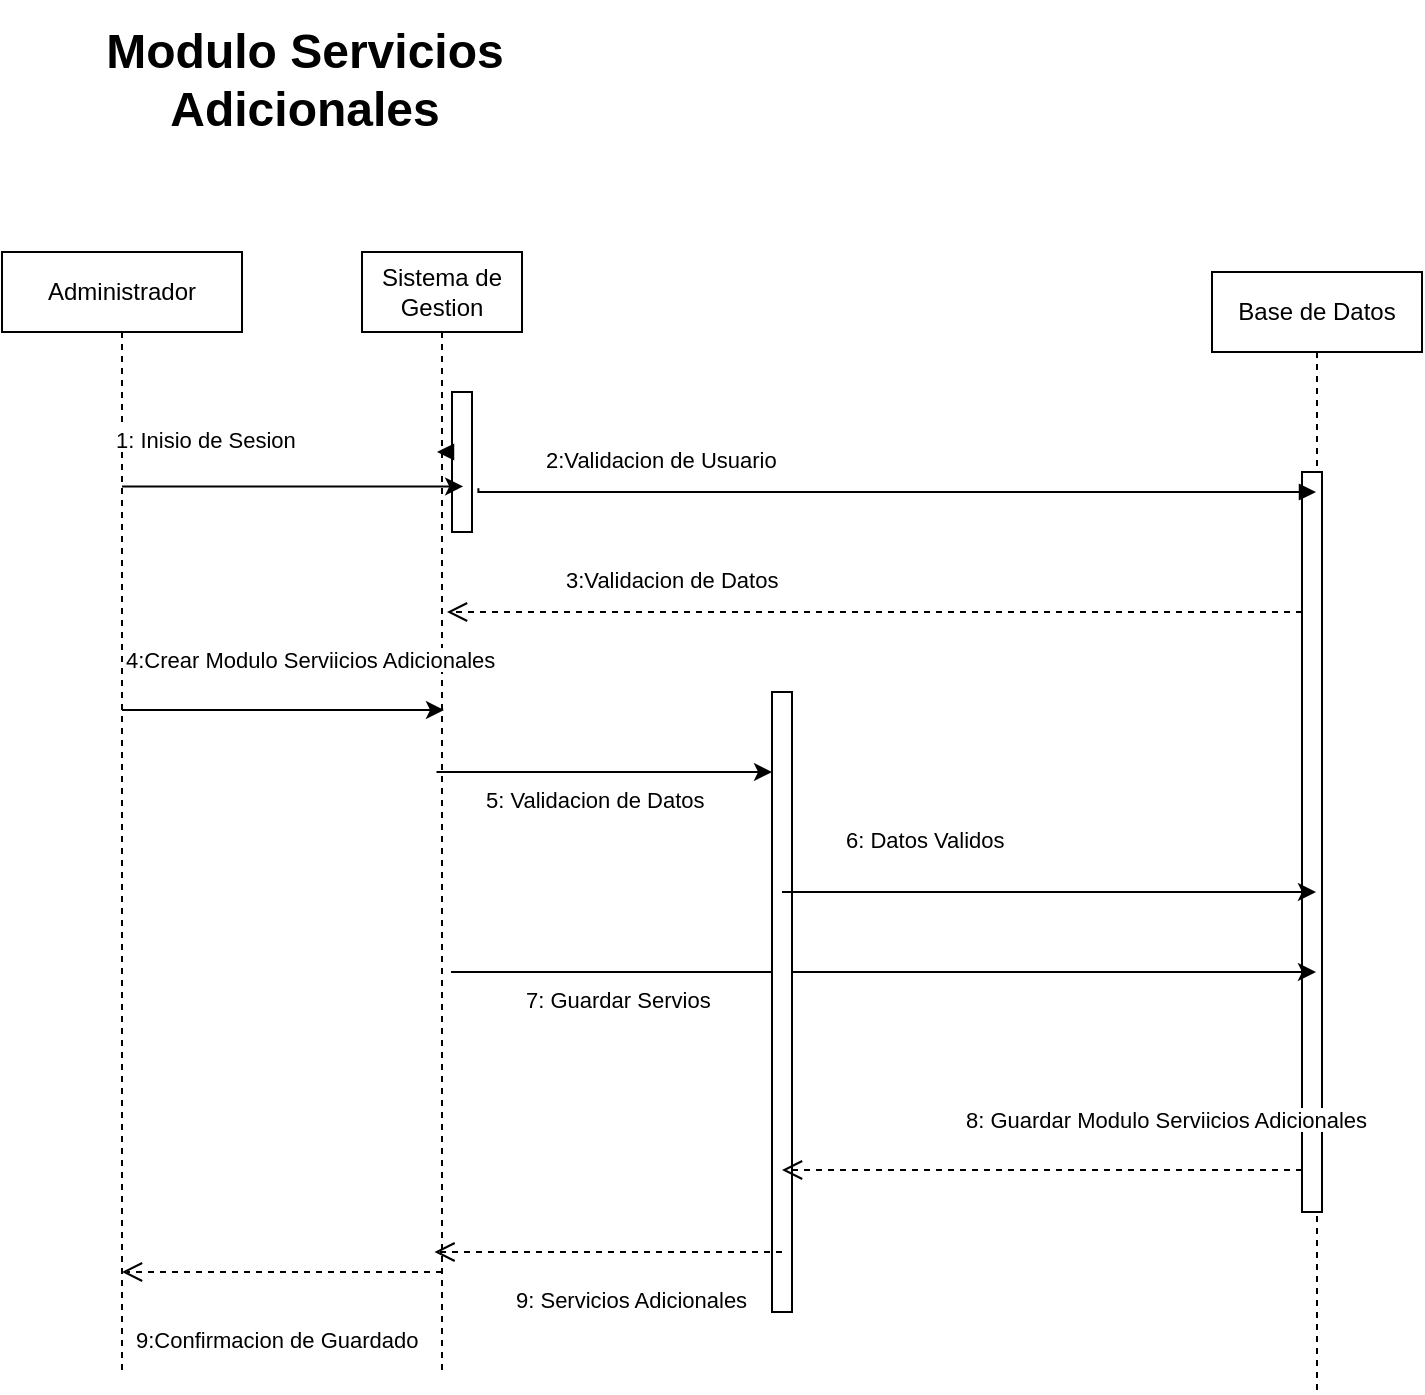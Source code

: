 <mxfile version="27.0.9">
  <diagram name="Página-1" id="WIoXeTXAM1a2KnpHFYu_">
    <mxGraphModel dx="692" dy="564" grid="1" gridSize="10" guides="1" tooltips="1" connect="1" arrows="1" fold="1" page="1" pageScale="1" pageWidth="827" pageHeight="1169" math="0" shadow="0">
      <root>
        <mxCell id="0" />
        <mxCell id="1" parent="0" />
        <mxCell id="eVwDZtd8xIqw3e3JelcS-1" value="&lt;font style=&quot;vertical-align: inherit;&quot;&gt;&lt;font style=&quot;vertical-align: inherit;&quot;&gt;Administrador&lt;/font&gt;&lt;/font&gt;" style="shape=umlLifeline;perimeter=lifelinePerimeter;whiteSpace=wrap;html=1;container=0;dropTarget=0;collapsible=0;recursiveResize=0;outlineConnect=0;portConstraint=eastwest;newEdgeStyle={&quot;edgeStyle&quot;:&quot;elbowEdgeStyle&quot;,&quot;elbow&quot;:&quot;vertical&quot;,&quot;curved&quot;:0,&quot;rounded&quot;:0};" vertex="1" parent="1">
          <mxGeometry x="220" y="286" width="120" height="560" as="geometry" />
        </mxCell>
        <mxCell id="eVwDZtd8xIqw3e3JelcS-2" value="Sistema de Gestion" style="shape=umlLifeline;perimeter=lifelinePerimeter;whiteSpace=wrap;html=1;container=0;dropTarget=0;collapsible=0;recursiveResize=0;outlineConnect=0;portConstraint=eastwest;newEdgeStyle={&quot;edgeStyle&quot;:&quot;elbowEdgeStyle&quot;,&quot;elbow&quot;:&quot;vertical&quot;,&quot;curved&quot;:0,&quot;rounded&quot;:0};" vertex="1" parent="1">
          <mxGeometry x="400" y="286" width="80" height="560" as="geometry" />
        </mxCell>
        <mxCell id="eVwDZtd8xIqw3e3JelcS-3" value="&lt;span style=&quot;color: rgba(0, 0, 0, 0); font-family: monospace; font-size: 0px; text-align: start;&quot;&gt;%3CmxGraphModel%3E%3Croot%3E%3CmxCell%20id%3D%220%22%2F%3E%3CmxCell%20id%3D%221%22%20parent%3D%220%22%2F%3E%3CmxCell%20id%3D%222%22%20value%3D%229%3AAgenda%20Disponible%22%20style%3D%22html%3D1%3BverticalAlign%3Dbottom%3BendArrow%3Dopen%3Bdashed%3D1%3BendSize%3D8%3BedgeStyle%3DelbowEdgeStyle%3Belbow%3Dhorizontal%3Bcurved%3D0%3Brounded%3D0%3BexitX%3D0.5%3BexitY%3D0.885%3BexitDx%3D0%3BexitDy%3D0%3BexitPerimeter%3D0%3BentryX%3D0.545%3BentryY%3D0.885%3BentryDx%3D0%3BentryDy%3D0%3BentryPerimeter%3D0%3B%22%20edge%3D%221%22%20parent%3D%221%22%3E%3CmxGeometry%20relative%3D%221%22%20as%3D%22geometry%22%3E%3CmxPoint%20x%3D%221030%22%20y%3D%22900%22%20as%3D%22targetPoint%22%2F%3E%3CArray%20as%3D%22points%22%3E%3CmxPoint%20x%3D%221135%22%20y%3D%22900%22%2F%3E%3C%2FArray%3E%3CmxPoint%20x%3D%221240%22%20y%3D%22900%22%20as%3D%22sourcePoint%22%2F%3E%3CmxPoint%20as%3D%22offset%22%2F%3E%3C%2FmxGeometry%3E%3C%2FmxCell%3E%3C%2Froot%3E%3C%2FmxGraphModel%3E&lt;/span&gt;" style="html=1;points=[];perimeter=orthogonalPerimeter;outlineConnect=0;targetShapes=umlLifeline;portConstraint=eastwest;newEdgeStyle={&quot;edgeStyle&quot;:&quot;elbowEdgeStyle&quot;,&quot;elbow&quot;:&quot;vertical&quot;,&quot;curved&quot;:0,&quot;rounded&quot;:0};" vertex="1" parent="eVwDZtd8xIqw3e3JelcS-2">
          <mxGeometry x="45" y="70" width="10" height="70" as="geometry" />
        </mxCell>
        <mxCell id="eVwDZtd8xIqw3e3JelcS-4" value="&lt;font style=&quot;vertical-align: inherit;&quot;&gt;&lt;font style=&quot;vertical-align: inherit;&quot;&gt;&lt;font style=&quot;vertical-align: inherit;&quot;&gt;&lt;font style=&quot;vertical-align: inherit;&quot;&gt;Base de Datos&lt;/font&gt;&lt;/font&gt;&lt;/font&gt;&lt;/font&gt;" style="shape=umlLifeline;perimeter=lifelinePerimeter;whiteSpace=wrap;html=1;container=0;dropTarget=0;collapsible=0;recursiveResize=0;outlineConnect=0;portConstraint=eastwest;newEdgeStyle={&quot;edgeStyle&quot;:&quot;elbowEdgeStyle&quot;,&quot;elbow&quot;:&quot;vertical&quot;,&quot;curved&quot;:0,&quot;rounded&quot;:0};" vertex="1" parent="1">
          <mxGeometry x="825" y="296" width="105" height="560" as="geometry" />
        </mxCell>
        <mxCell id="eVwDZtd8xIqw3e3JelcS-5" value="" style="html=1;points=[];perimeter=orthogonalPerimeter;outlineConnect=0;targetShapes=umlLifeline;portConstraint=eastwest;newEdgeStyle={&quot;edgeStyle&quot;:&quot;elbowEdgeStyle&quot;,&quot;elbow&quot;:&quot;vertical&quot;,&quot;curved&quot;:0,&quot;rounded&quot;:0};" vertex="1" parent="eVwDZtd8xIqw3e3JelcS-4">
          <mxGeometry x="45" y="100" width="10" height="370" as="geometry" />
        </mxCell>
        <mxCell id="eVwDZtd8xIqw3e3JelcS-6" value="" style="html=1;verticalAlign=bottom;endArrow=block;edgeStyle=elbowEdgeStyle;elbow=vertical;curved=0;rounded=0;exitX=0.916;exitY=0.952;exitDx=0;exitDy=0;exitPerimeter=0;" edge="1" parent="1" source="eVwDZtd8xIqw3e3JelcS-9" target="eVwDZtd8xIqw3e3JelcS-4">
          <mxGeometry relative="1" as="geometry">
            <mxPoint x="475" y="386" as="sourcePoint" />
            <Array as="points">
              <mxPoint x="565" y="406" />
            </Array>
            <mxPoint x="645" y="386" as="targetPoint" />
          </mxGeometry>
        </mxCell>
        <mxCell id="eVwDZtd8xIqw3e3JelcS-7" value="&lt;div style=&quot;text-align: center;&quot;&gt;&lt;span style=&quot;font-size: 11px; text-wrap: nowrap; background-color: rgb(255, 255, 255);&quot;&gt;&lt;font style=&quot;vertical-align: inherit;&quot;&gt;&lt;font style=&quot;vertical-align: inherit;&quot;&gt;2:Validacion de Usuario&lt;/font&gt;&lt;/font&gt;&lt;/span&gt;&lt;/div&gt;" style="text;whiteSpace=wrap;html=1;" vertex="1" parent="1">
          <mxGeometry x="490" y="376" width="110" height="40" as="geometry" />
        </mxCell>
        <mxCell id="eVwDZtd8xIqw3e3JelcS-8" value="" style="html=1;verticalAlign=bottom;endArrow=block;edgeStyle=elbowEdgeStyle;elbow=vertical;curved=0;rounded=0;" edge="1" parent="1" source="eVwDZtd8xIqw3e3JelcS-2" target="eVwDZtd8xIqw3e3JelcS-9">
          <mxGeometry relative="1" as="geometry">
            <mxPoint x="455" y="386" as="sourcePoint" />
            <Array as="points" />
            <mxPoint x="625" y="386" as="targetPoint" />
          </mxGeometry>
        </mxCell>
        <mxCell id="eVwDZtd8xIqw3e3JelcS-9" value="&lt;div style=&quot;text-align: center;&quot;&gt;&lt;span style=&quot;font-size: 11px; text-wrap: nowrap; background-color: rgb(255, 255, 255);&quot;&gt;&lt;font style=&quot;vertical-align: inherit;&quot;&gt;&lt;font style=&quot;vertical-align: inherit;&quot;&gt;&lt;font style=&quot;vertical-align: inherit;&quot;&gt;&lt;font style=&quot;vertical-align: inherit;&quot;&gt;1: Inisio de Sesion&lt;/font&gt;&lt;/font&gt;&lt;/font&gt;&lt;/font&gt;&lt;/span&gt;&lt;/div&gt;" style="text;whiteSpace=wrap;html=1;" vertex="1" parent="1">
          <mxGeometry x="275" y="366" width="200" height="40" as="geometry" />
        </mxCell>
        <mxCell id="eVwDZtd8xIqw3e3JelcS-10" value="" style="html=1;verticalAlign=bottom;endArrow=open;dashed=1;endSize=8;edgeStyle=elbowEdgeStyle;elbow=horizontal;curved=0;rounded=0;" edge="1" parent="1" source="eVwDZtd8xIqw3e3JelcS-5">
          <mxGeometry x="-0.005" y="-20" relative="1" as="geometry">
            <mxPoint x="442.5" y="466" as="targetPoint" />
            <Array as="points">
              <mxPoint x="537.5" y="466" />
            </Array>
            <mxPoint x="637.5" y="466" as="sourcePoint" />
            <mxPoint as="offset" />
          </mxGeometry>
        </mxCell>
        <mxCell id="eVwDZtd8xIqw3e3JelcS-11" value="" style="endArrow=classic;html=1;rounded=0;entryX=0.878;entryY=0.931;entryDx=0;entryDy=0;entryPerimeter=0;" edge="1" parent="1" source="eVwDZtd8xIqw3e3JelcS-1" target="eVwDZtd8xIqw3e3JelcS-9">
          <mxGeometry width="50" height="50" relative="1" as="geometry">
            <mxPoint x="285" y="446" as="sourcePoint" />
            <mxPoint x="335" y="396" as="targetPoint" />
          </mxGeometry>
        </mxCell>
        <mxCell id="eVwDZtd8xIqw3e3JelcS-12" value="&lt;div style=&quot;text-align: center;&quot;&gt;&lt;span style=&quot;font-size: 11px; text-wrap: nowrap; background-color: rgb(255, 255, 255);&quot;&gt;4:Crear Modulo Serviicios Adicionales&lt;/span&gt;&lt;/div&gt;" style="text;whiteSpace=wrap;html=1;" vertex="1" parent="1">
          <mxGeometry x="280" y="476" width="130" height="40" as="geometry" />
        </mxCell>
        <mxCell id="eVwDZtd8xIqw3e3JelcS-13" value="" style="endArrow=classic;html=1;rounded=0;" edge="1" parent="1" target="eVwDZtd8xIqw3e3JelcS-22">
          <mxGeometry width="50" height="50" relative="1" as="geometry">
            <mxPoint x="437.25" y="546" as="sourcePoint" />
            <mxPoint x="652.75" y="546" as="targetPoint" />
          </mxGeometry>
        </mxCell>
        <mxCell id="eVwDZtd8xIqw3e3JelcS-14" value="&lt;div style=&quot;text-align: center;&quot;&gt;&lt;span style=&quot;font-size: 11px; text-wrap: nowrap; background-color: rgb(255, 255, 255);&quot;&gt;9:Confirmacion de Guardado&lt;/span&gt;&lt;/div&gt;" style="text;whiteSpace=wrap;html=1;" vertex="1" parent="1">
          <mxGeometry x="285" y="816" width="130" height="40" as="geometry" />
        </mxCell>
        <mxCell id="eVwDZtd8xIqw3e3JelcS-15" value="" style="endArrow=classic;html=1;rounded=0;" edge="1" parent="1">
          <mxGeometry width="50" height="50" relative="1" as="geometry">
            <mxPoint x="280" y="515" as="sourcePoint" />
            <mxPoint x="441" y="515" as="targetPoint" />
          </mxGeometry>
        </mxCell>
        <mxCell id="eVwDZtd8xIqw3e3JelcS-16" value="&lt;div style=&quot;text-align: center;&quot;&gt;&lt;span style=&quot;font-size: 11px; text-wrap: nowrap; background-color: rgb(255, 255, 255);&quot;&gt;&lt;font style=&quot;vertical-align: inherit;&quot;&gt;&lt;font style=&quot;vertical-align: inherit;&quot;&gt;5: Validacion de Datos&lt;/font&gt;&lt;/font&gt;&lt;/span&gt;&lt;/div&gt;" style="text;whiteSpace=wrap;html=1;" vertex="1" parent="1">
          <mxGeometry x="460" y="546" width="110" height="40" as="geometry" />
        </mxCell>
        <mxCell id="eVwDZtd8xIqw3e3JelcS-17" value="&lt;div style=&quot;text-align: center;&quot;&gt;&lt;span style=&quot;font-size: 11px; text-wrap: nowrap; background-color: rgb(255, 255, 255);&quot;&gt;&lt;font style=&quot;vertical-align: inherit;&quot;&gt;&lt;font style=&quot;vertical-align: inherit;&quot;&gt;3:Validacion de Datos&lt;/font&gt;&lt;/font&gt;&lt;/span&gt;&lt;/div&gt;" style="text;whiteSpace=wrap;html=1;" vertex="1" parent="1">
          <mxGeometry x="500" y="436" width="110" height="40" as="geometry" />
        </mxCell>
        <mxCell id="eVwDZtd8xIqw3e3JelcS-18" value="&lt;div style=&quot;text-align: center;&quot;&gt;&lt;span style=&quot;font-size: 11px; text-wrap: nowrap; background-color: rgb(255, 255, 255);&quot;&gt;6: Datos Validos&lt;/span&gt;&lt;/div&gt;" style="text;whiteSpace=wrap;html=1;" vertex="1" parent="1">
          <mxGeometry x="640" y="566" width="110" height="40" as="geometry" />
        </mxCell>
        <mxCell id="eVwDZtd8xIqw3e3JelcS-19" value="" style="endArrow=classic;html=1;rounded=0;" edge="1" parent="1" target="eVwDZtd8xIqw3e3JelcS-4">
          <mxGeometry width="50" height="50" relative="1" as="geometry">
            <mxPoint x="444.5" y="646" as="sourcePoint" />
            <mxPoint x="605.5" y="646" as="targetPoint" />
          </mxGeometry>
        </mxCell>
        <mxCell id="eVwDZtd8xIqw3e3JelcS-20" value="&lt;div style=&quot;text-align: center;&quot;&gt;&lt;span style=&quot;font-size: 11px; text-wrap: nowrap; background-color: rgb(255, 255, 255);&quot;&gt;7: Guardar Servios&lt;/span&gt;&lt;/div&gt;" style="text;whiteSpace=wrap;html=1;" vertex="1" parent="1">
          <mxGeometry x="480" y="646" width="110" height="40" as="geometry" />
        </mxCell>
        <mxCell id="eVwDZtd8xIqw3e3JelcS-21" value="&lt;div style=&quot;text-align: center;&quot;&gt;&lt;span style=&quot;font-size: 11px; text-wrap: nowrap; background-color: rgb(255, 255, 255);&quot;&gt;8: Guardar Modulo Serviicios Adicionales&lt;/span&gt;&lt;/div&gt;" style="text;whiteSpace=wrap;html=1;" vertex="1" parent="1">
          <mxGeometry x="700" y="706" width="110" height="40" as="geometry" />
        </mxCell>
        <mxCell id="eVwDZtd8xIqw3e3JelcS-22" value="&lt;span style=&quot;color: rgba(0, 0, 0, 0); font-family: monospace; font-size: 0px; text-align: start;&quot;&gt;%3CmxGraphModel%3E%3Croot%3E%3CmxCell%20id%3D%220%22%2F%3E%3CmxCell%20id%3D%221%22%20parent%3D%220%22%2F%3E%3CmxCell%20id%3D%222%22%20value%3D%229%3AAgenda%20Disponible%22%20style%3D%22html%3D1%3BverticalAlign%3Dbottom%3BendArrow%3Dopen%3Bdashed%3D1%3BendSize%3D8%3BedgeStyle%3DelbowEdgeStyle%3Belbow%3Dhorizontal%3Bcurved%3D0%3Brounded%3D0%3BexitX%3D0.5%3BexitY%3D0.885%3BexitDx%3D0%3BexitDy%3D0%3BexitPerimeter%3D0%3BentryX%3D0.545%3BentryY%3D0.885%3BentryDx%3D0%3BentryDy%3D0%3BentryPerimeter%3D0%3B%22%20edge%3D%221%22%20parent%3D%221%22%3E%3CmxGeometry%20relative%3D%221%22%20as%3D%22geometry%22%3E%3CmxPoint%20x%3D%221030%22%20y%3D%22900%22%20as%3D%22targetPoint%22%2F%3E%3CArray%20as%3D%22points%22%3E%3CmxPoint%20x%3D%221135%22%20y%3D%22900%22%2F%3E%3C%2FArray%3E%3CmxPoint%20x%3D%221240%22%20y%3D%22900%22%20as%3D%22sourcePoint%22%2F%3E%3CmxPoint%20as%3D%22offset%22%2F%3E%3C%2FmxGeometry%3E%3C%2FmxCell%3E%3C%2Froot%3E%3C%2FmxGraphModel%3E&lt;/span&gt;" style="html=1;points=[];perimeter=orthogonalPerimeter;outlineConnect=0;targetShapes=umlLifeline;portConstraint=eastwest;newEdgeStyle={&quot;edgeStyle&quot;:&quot;elbowEdgeStyle&quot;,&quot;elbow&quot;:&quot;vertical&quot;,&quot;curved&quot;:0,&quot;rounded&quot;:0};" vertex="1" parent="1">
          <mxGeometry x="605" y="506" width="10" height="310" as="geometry" />
        </mxCell>
        <mxCell id="eVwDZtd8xIqw3e3JelcS-23" value="" style="endArrow=classic;html=1;rounded=0;" edge="1" parent="1" target="eVwDZtd8xIqw3e3JelcS-4">
          <mxGeometry width="50" height="50" relative="1" as="geometry">
            <mxPoint x="610" y="606" as="sourcePoint" />
            <mxPoint x="751" y="606" as="targetPoint" />
          </mxGeometry>
        </mxCell>
        <mxCell id="eVwDZtd8xIqw3e3JelcS-24" value="" style="html=1;verticalAlign=bottom;endArrow=open;dashed=1;endSize=8;edgeStyle=elbowEdgeStyle;elbow=horizontal;curved=0;rounded=0;" edge="1" parent="1" source="eVwDZtd8xIqw3e3JelcS-5">
          <mxGeometry x="-0.005" y="-20" relative="1" as="geometry">
            <mxPoint x="610" y="745" as="targetPoint" />
            <Array as="points">
              <mxPoint x="875" y="736" />
            </Array>
            <mxPoint x="906.25" y="745" as="sourcePoint" />
            <mxPoint as="offset" />
          </mxGeometry>
        </mxCell>
        <mxCell id="eVwDZtd8xIqw3e3JelcS-25" value="" style="html=1;verticalAlign=bottom;endArrow=open;dashed=1;endSize=8;edgeStyle=elbowEdgeStyle;elbow=horizontal;curved=0;rounded=0;" edge="1" parent="1">
          <mxGeometry x="-0.005" y="-20" relative="1" as="geometry">
            <mxPoint x="436.25" y="786" as="targetPoint" />
            <Array as="points" />
            <mxPoint x="610" y="786" as="sourcePoint" />
            <mxPoint as="offset" />
          </mxGeometry>
        </mxCell>
        <mxCell id="eVwDZtd8xIqw3e3JelcS-26" value="&lt;div style=&quot;text-align: center;&quot;&gt;&lt;span style=&quot;font-size: 11px; text-wrap: nowrap; background-color: rgb(255, 255, 255);&quot;&gt;9: Servicios Adicionales&lt;/span&gt;&lt;/div&gt;" style="text;whiteSpace=wrap;html=1;" vertex="1" parent="1">
          <mxGeometry x="475" y="796" width="110" height="40" as="geometry" />
        </mxCell>
        <mxCell id="eVwDZtd8xIqw3e3JelcS-27" value="" style="html=1;verticalAlign=bottom;endArrow=open;dashed=1;endSize=8;edgeStyle=elbowEdgeStyle;elbow=horizontal;curved=0;rounded=0;" edge="1" parent="1">
          <mxGeometry x="-0.005" y="-20" relative="1" as="geometry">
            <mxPoint x="280" y="796" as="targetPoint" />
            <Array as="points" />
            <mxPoint x="440" y="796" as="sourcePoint" />
            <mxPoint as="offset" />
          </mxGeometry>
        </mxCell>
        <mxCell id="eVwDZtd8xIqw3e3JelcS-28" value="&lt;b&gt;&lt;font style=&quot;font-size: 24px;&quot;&gt;Modulo Servicios Adicionales&lt;/font&gt;&lt;/b&gt;" style="text;html=1;align=center;verticalAlign=middle;whiteSpace=wrap;rounded=0;" vertex="1" parent="1">
          <mxGeometry x="240" y="160" width="263" height="80" as="geometry" />
        </mxCell>
      </root>
    </mxGraphModel>
  </diagram>
</mxfile>
